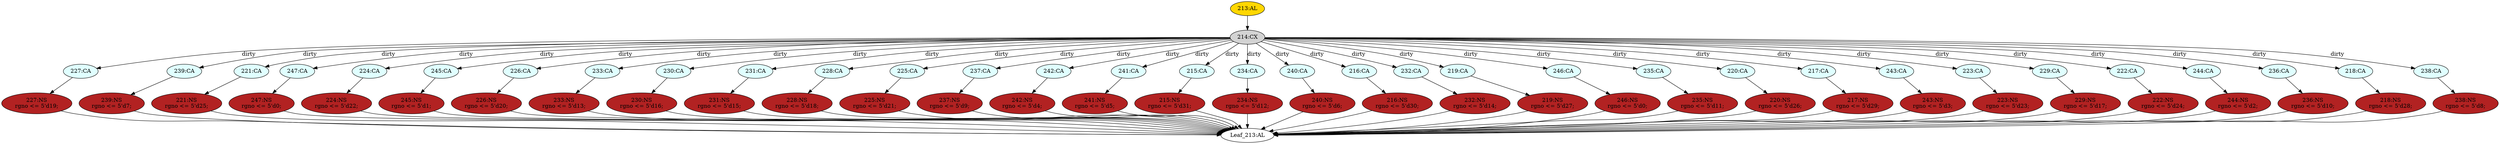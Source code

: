 strict digraph "" {
	node [label="\N"];
	"245:NS"	 [ast="<pyverilog.vparser.ast.NonblockingSubstitution object at 0x7f8ba86ca650>",
		fillcolor=firebrick,
		label="245:NS
rgno <= 5'd1;",
		statements="[<pyverilog.vparser.ast.NonblockingSubstitution object at 0x7f8ba86ca650>]",
		style=filled,
		typ=NonblockingSubstitution];
	"Leaf_213:AL"	 [def_var="['rgno']",
		label="Leaf_213:AL"];
	"245:NS" -> "Leaf_213:AL"	 [cond="[]",
		lineno=None];
	"227:CA"	 [ast="<pyverilog.vparser.ast.Case object at 0x7f8ba86ca6d0>",
		fillcolor=lightcyan,
		label="227:CA",
		statements="[]",
		style=filled,
		typ=Case];
	"227:NS"	 [ast="<pyverilog.vparser.ast.NonblockingSubstitution object at 0x7f8ba86ca850>",
		fillcolor=firebrick,
		label="227:NS
rgno <= 5'd19;",
		statements="[<pyverilog.vparser.ast.NonblockingSubstitution object at 0x7f8ba86ca850>]",
		style=filled,
		typ=NonblockingSubstitution];
	"227:CA" -> "227:NS"	 [cond="[]",
		lineno=None];
	"225:NS"	 [ast="<pyverilog.vparser.ast.NonblockingSubstitution object at 0x7f8ba86cab10>",
		fillcolor=firebrick,
		label="225:NS
rgno <= 5'd21;",
		statements="[<pyverilog.vparser.ast.NonblockingSubstitution object at 0x7f8ba86cab10>]",
		style=filled,
		typ=NonblockingSubstitution];
	"225:NS" -> "Leaf_213:AL"	 [cond="[]",
		lineno=None];
	"229:NS"	 [ast="<pyverilog.vparser.ast.NonblockingSubstitution object at 0x7f8ba86cac50>",
		fillcolor=firebrick,
		label="229:NS
rgno <= 5'd17;",
		statements="[<pyverilog.vparser.ast.NonblockingSubstitution object at 0x7f8ba86cac50>]",
		style=filled,
		typ=NonblockingSubstitution];
	"229:NS" -> "Leaf_213:AL"	 [cond="[]",
		lineno=None];
	"239:CA"	 [ast="<pyverilog.vparser.ast.Case object at 0x7f8ba86cad90>",
		fillcolor=lightcyan,
		label="239:CA",
		statements="[]",
		style=filled,
		typ=Case];
	"239:NS"	 [ast="<pyverilog.vparser.ast.NonblockingSubstitution object at 0x7f8ba86cae10>",
		fillcolor=firebrick,
		label="239:NS
rgno <= 5'd7;",
		statements="[<pyverilog.vparser.ast.NonblockingSubstitution object at 0x7f8ba86cae10>]",
		style=filled,
		typ=NonblockingSubstitution];
	"239:CA" -> "239:NS"	 [cond="[]",
		lineno=None];
	"242:NS"	 [ast="<pyverilog.vparser.ast.NonblockingSubstitution object at 0x7f8ba86caf50>",
		fillcolor=firebrick,
		label="242:NS
rgno <= 5'd4;",
		statements="[<pyverilog.vparser.ast.NonblockingSubstitution object at 0x7f8ba86caf50>]",
		style=filled,
		typ=NonblockingSubstitution];
	"242:NS" -> "Leaf_213:AL"	 [cond="[]",
		lineno=None];
	"221:CA"	 [ast="<pyverilog.vparser.ast.Case object at 0x7f8ba86d70d0>",
		fillcolor=lightcyan,
		label="221:CA",
		statements="[]",
		style=filled,
		typ=Case];
	"221:NS"	 [ast="<pyverilog.vparser.ast.NonblockingSubstitution object at 0x7f8ba86d7150>",
		fillcolor=firebrick,
		label="221:NS
rgno <= 5'd25;",
		statements="[<pyverilog.vparser.ast.NonblockingSubstitution object at 0x7f8ba86d7150>]",
		style=filled,
		typ=NonblockingSubstitution];
	"221:CA" -> "221:NS"	 [cond="[]",
		lineno=None];
	"238:NS"	 [ast="<pyverilog.vparser.ast.NonblockingSubstitution object at 0x7f8ba86d7290>",
		fillcolor=firebrick,
		label="238:NS
rgno <= 5'd8;",
		statements="[<pyverilog.vparser.ast.NonblockingSubstitution object at 0x7f8ba86d7290>]",
		style=filled,
		typ=NonblockingSubstitution];
	"238:NS" -> "Leaf_213:AL"	 [cond="[]",
		lineno=None];
	"232:NS"	 [ast="<pyverilog.vparser.ast.NonblockingSubstitution object at 0x7f8ba86d73d0>",
		fillcolor=firebrick,
		label="232:NS
rgno <= 5'd14;",
		statements="[<pyverilog.vparser.ast.NonblockingSubstitution object at 0x7f8ba86d73d0>]",
		style=filled,
		typ=NonblockingSubstitution];
	"232:NS" -> "Leaf_213:AL"	 [cond="[]",
		lineno=None];
	"247:CA"	 [ast="<pyverilog.vparser.ast.Case object at 0x7f8ba86d7510>",
		fillcolor=lightcyan,
		label="247:CA",
		statements="[]",
		style=filled,
		typ=Case];
	"247:NS"	 [ast="<pyverilog.vparser.ast.NonblockingSubstitution object at 0x7f8ba86d7550>",
		fillcolor=firebrick,
		label="247:NS
rgno <= 5'd0;",
		statements="[<pyverilog.vparser.ast.NonblockingSubstitution object at 0x7f8ba86d7550>]",
		style=filled,
		typ=NonblockingSubstitution];
	"247:CA" -> "247:NS"	 [cond="[]",
		lineno=None];
	"216:NS"	 [ast="<pyverilog.vparser.ast.NonblockingSubstitution object at 0x7f8ba86d7690>",
		fillcolor=firebrick,
		label="216:NS
rgno <= 5'd30;",
		statements="[<pyverilog.vparser.ast.NonblockingSubstitution object at 0x7f8ba86d7690>]",
		style=filled,
		typ=NonblockingSubstitution];
	"216:NS" -> "Leaf_213:AL"	 [cond="[]",
		lineno=None];
	"224:CA"	 [ast="<pyverilog.vparser.ast.Case object at 0x7f8ba86cdf50>",
		fillcolor=lightcyan,
		label="224:CA",
		statements="[]",
		style=filled,
		typ=Case];
	"224:NS"	 [ast="<pyverilog.vparser.ast.NonblockingSubstitution object at 0x7f8ba86cdfd0>",
		fillcolor=firebrick,
		label="224:NS
rgno <= 5'd22;",
		statements="[<pyverilog.vparser.ast.NonblockingSubstitution object at 0x7f8ba86cdfd0>]",
		style=filled,
		typ=NonblockingSubstitution];
	"224:CA" -> "224:NS"	 [cond="[]",
		lineno=None];
	"243:NS"	 [ast="<pyverilog.vparser.ast.NonblockingSubstitution object at 0x7f8ba86d77d0>",
		fillcolor=firebrick,
		label="243:NS
rgno <= 5'd3;",
		statements="[<pyverilog.vparser.ast.NonblockingSubstitution object at 0x7f8ba86d77d0>]",
		style=filled,
		typ=NonblockingSubstitution];
	"243:NS" -> "Leaf_213:AL"	 [cond="[]",
		lineno=None];
	"245:CA"	 [ast="<pyverilog.vparser.ast.Case object at 0x7f8ba8703690>",
		fillcolor=lightcyan,
		label="245:CA",
		statements="[]",
		style=filled,
		typ=Case];
	"245:CA" -> "245:NS"	 [cond="[]",
		lineno=None];
	"220:NS"	 [ast="<pyverilog.vparser.ast.NonblockingSubstitution object at 0x7f8ba86d7a50>",
		fillcolor=firebrick,
		label="220:NS
rgno <= 5'd26;",
		statements="[<pyverilog.vparser.ast.NonblockingSubstitution object at 0x7f8ba86d7a50>]",
		style=filled,
		typ=NonblockingSubstitution];
	"220:NS" -> "Leaf_213:AL"	 [cond="[]",
		lineno=None];
	"226:CA"	 [ast="<pyverilog.vparser.ast.Case object at 0x7f8ba86d7b90>",
		fillcolor=lightcyan,
		label="226:CA",
		statements="[]",
		style=filled,
		typ=Case];
	"226:NS"	 [ast="<pyverilog.vparser.ast.NonblockingSubstitution object at 0x7f8ba86d7c10>",
		fillcolor=firebrick,
		label="226:NS
rgno <= 5'd20;",
		statements="[<pyverilog.vparser.ast.NonblockingSubstitution object at 0x7f8ba86d7c10>]",
		style=filled,
		typ=NonblockingSubstitution];
	"226:CA" -> "226:NS"	 [cond="[]",
		lineno=None];
	"233:CA"	 [ast="<pyverilog.vparser.ast.Case object at 0x7f8ba86d7cd0>",
		fillcolor=lightcyan,
		label="233:CA",
		statements="[]",
		style=filled,
		typ=Case];
	"233:NS"	 [ast="<pyverilog.vparser.ast.NonblockingSubstitution object at 0x7f8ba86d7910>",
		fillcolor=firebrick,
		label="233:NS
rgno <= 5'd13;",
		statements="[<pyverilog.vparser.ast.NonblockingSubstitution object at 0x7f8ba86d7910>]",
		style=filled,
		typ=NonblockingSubstitution];
	"233:CA" -> "233:NS"	 [cond="[]",
		lineno=None];
	"237:NS"	 [ast="<pyverilog.vparser.ast.NonblockingSubstitution object at 0x7f8ba86d7d50>",
		fillcolor=firebrick,
		label="237:NS
rgno <= 5'd9;",
		statements="[<pyverilog.vparser.ast.NonblockingSubstitution object at 0x7f8ba86d7d50>]",
		style=filled,
		typ=NonblockingSubstitution];
	"237:NS" -> "Leaf_213:AL"	 [cond="[]",
		lineno=None];
	"231:NS"	 [ast="<pyverilog.vparser.ast.NonblockingSubstitution object at 0x7f8ba86d7e90>",
		fillcolor=firebrick,
		label="231:NS
rgno <= 5'd15;",
		statements="[<pyverilog.vparser.ast.NonblockingSubstitution object at 0x7f8ba86d7e90>]",
		style=filled,
		typ=NonblockingSubstitution];
	"231:NS" -> "Leaf_213:AL"	 [cond="[]",
		lineno=None];
	"228:NS"	 [ast="<pyverilog.vparser.ast.NonblockingSubstitution object at 0x7f8ba86d7fd0>",
		fillcolor=firebrick,
		label="228:NS
rgno <= 5'd18;",
		statements="[<pyverilog.vparser.ast.NonblockingSubstitution object at 0x7f8ba86d7fd0>]",
		style=filled,
		typ=NonblockingSubstitution];
	"228:NS" -> "Leaf_213:AL"	 [cond="[]",
		lineno=None];
	"213:AL"	 [ast="<pyverilog.vparser.ast.Always object at 0x7f8ba86cd150>",
		clk_sens=True,
		fillcolor=gold,
		label="213:AL",
		sens="['clk_i']",
		statements="[]",
		style=filled,
		typ=Always,
		use_var="['dirty']"];
	"214:CX"	 [ast="<pyverilog.vparser.ast.CasexStatement object at 0x7f8ba86cd250>",
		fillcolor=lightgray,
		label="214:CX",
		statements="[]",
		style=filled,
		typ=CasexStatement];
	"213:AL" -> "214:CX"	 [cond="[]",
		lineno=None];
	"223:NS"	 [ast="<pyverilog.vparser.ast.NonblockingSubstitution object at 0x7f8ba86cddd0>",
		fillcolor=firebrick,
		label="223:NS
rgno <= 5'd23;",
		statements="[<pyverilog.vparser.ast.NonblockingSubstitution object at 0x7f8ba86cddd0>]",
		style=filled,
		typ=NonblockingSubstitution];
	"223:NS" -> "Leaf_213:AL"	 [cond="[]",
		lineno=None];
	"230:CA"	 [ast="<pyverilog.vparser.ast.Case object at 0x7f8ba86fb3d0>",
		fillcolor=lightcyan,
		label="230:CA",
		statements="[]",
		style=filled,
		typ=Case];
	"230:NS"	 [ast="<pyverilog.vparser.ast.NonblockingSubstitution object at 0x7f8ba86fb450>",
		fillcolor=firebrick,
		label="230:NS
rgno <= 5'd16;",
		statements="[<pyverilog.vparser.ast.NonblockingSubstitution object at 0x7f8ba86fb450>]",
		style=filled,
		typ=NonblockingSubstitution];
	"230:CA" -> "230:NS"	 [cond="[]",
		lineno=None];
	"239:NS" -> "Leaf_213:AL"	 [cond="[]",
		lineno=None];
	"247:NS" -> "Leaf_213:AL"	 [cond="[]",
		lineno=None];
	"244:NS"	 [ast="<pyverilog.vparser.ast.NonblockingSubstitution object at 0x7f8ba8703510>",
		fillcolor=firebrick,
		label="244:NS
rgno <= 5'd2;",
		statements="[<pyverilog.vparser.ast.NonblockingSubstitution object at 0x7f8ba8703510>]",
		style=filled,
		typ=NonblockingSubstitution];
	"244:NS" -> "Leaf_213:AL"	 [cond="[]",
		lineno=None];
	"231:CA"	 [ast="<pyverilog.vparser.ast.Case object at 0x7f8ba86fb5d0>",
		fillcolor=lightcyan,
		label="231:CA",
		statements="[]",
		style=filled,
		typ=Case];
	"231:CA" -> "231:NS"	 [cond="[]",
		lineno=None];
	"228:CA"	 [ast="<pyverilog.vparser.ast.Case object at 0x7f8ba86fb250>",
		fillcolor=lightcyan,
		label="228:CA",
		statements="[]",
		style=filled,
		typ=Case];
	"228:CA" -> "228:NS"	 [cond="[]",
		lineno=None];
	"225:CA"	 [ast="<pyverilog.vparser.ast.Case object at 0x7f8ba86fb190>",
		fillcolor=lightcyan,
		label="225:CA",
		statements="[]",
		style=filled,
		typ=Case];
	"225:CA" -> "225:NS"	 [cond="[]",
		lineno=None];
	"237:CA"	 [ast="<pyverilog.vparser.ast.Case object at 0x7f8ba86fbd50>",
		fillcolor=lightcyan,
		label="237:CA",
		statements="[]",
		style=filled,
		typ=Case];
	"237:CA" -> "237:NS"	 [cond="[]",
		lineno=None];
	"242:CA"	 [ast="<pyverilog.vparser.ast.Case object at 0x7f8ba8703310>",
		fillcolor=lightcyan,
		label="242:CA",
		statements="[]",
		style=filled,
		typ=Case];
	"242:CA" -> "242:NS"	 [cond="[]",
		lineno=None];
	"217:NS"	 [ast="<pyverilog.vparser.ast.NonblockingSubstitution object at 0x7f8ba86cd5d0>",
		fillcolor=firebrick,
		label="217:NS
rgno <= 5'd29;",
		statements="[<pyverilog.vparser.ast.NonblockingSubstitution object at 0x7f8ba86cd5d0>]",
		style=filled,
		typ=NonblockingSubstitution];
	"217:NS" -> "Leaf_213:AL"	 [cond="[]",
		lineno=None];
	"241:CA"	 [ast="<pyverilog.vparser.ast.Case object at 0x7f8ba8703110>",
		fillcolor=lightcyan,
		label="241:CA",
		statements="[]",
		style=filled,
		typ=Case];
	"241:NS"	 [ast="<pyverilog.vparser.ast.NonblockingSubstitution object at 0x7f8ba8703190>",
		fillcolor=firebrick,
		label="241:NS
rgno <= 5'd5;",
		statements="[<pyverilog.vparser.ast.NonblockingSubstitution object at 0x7f8ba8703190>]",
		style=filled,
		typ=NonblockingSubstitution];
	"241:CA" -> "241:NS"	 [cond="[]",
		lineno=None];
	"215:CA"	 [ast="<pyverilog.vparser.ast.Case object at 0x7f8ba86cd310>",
		fillcolor=lightcyan,
		label="215:CA",
		statements="[]",
		style=filled,
		typ=Case];
	"215:NS"	 [ast="<pyverilog.vparser.ast.NonblockingSubstitution object at 0x7f8ba86cd390>",
		fillcolor=firebrick,
		label="215:NS
rgno <= 5'd31;",
		statements="[<pyverilog.vparser.ast.NonblockingSubstitution object at 0x7f8ba86cd390>]",
		style=filled,
		typ=NonblockingSubstitution];
	"215:CA" -> "215:NS"	 [cond="[]",
		lineno=None];
	"234:CA"	 [ast="<pyverilog.vparser.ast.Case object at 0x7f8ba86fb750>",
		fillcolor=lightcyan,
		label="234:CA",
		statements="[]",
		style=filled,
		typ=Case];
	"234:NS"	 [ast="<pyverilog.vparser.ast.NonblockingSubstitution object at 0x7f8ba86fb7d0>",
		fillcolor=firebrick,
		label="234:NS
rgno <= 5'd12;",
		statements="[<pyverilog.vparser.ast.NonblockingSubstitution object at 0x7f8ba86fb7d0>]",
		style=filled,
		typ=NonblockingSubstitution];
	"234:CA" -> "234:NS"	 [cond="[]",
		lineno=None];
	"236:NS"	 [ast="<pyverilog.vparser.ast.NonblockingSubstitution object at 0x7f8ba86fbbd0>",
		fillcolor=firebrick,
		label="236:NS
rgno <= 5'd10;",
		statements="[<pyverilog.vparser.ast.NonblockingSubstitution object at 0x7f8ba86fbbd0>]",
		style=filled,
		typ=NonblockingSubstitution];
	"236:NS" -> "Leaf_213:AL"	 [cond="[]",
		lineno=None];
	"240:CA"	 [ast="<pyverilog.vparser.ast.Case object at 0x7f8ba86fbed0>",
		fillcolor=lightcyan,
		label="240:CA",
		statements="[]",
		style=filled,
		typ=Case];
	"240:NS"	 [ast="<pyverilog.vparser.ast.NonblockingSubstitution object at 0x7f8ba86fbf50>",
		fillcolor=firebrick,
		label="240:NS
rgno <= 5'd6;",
		statements="[<pyverilog.vparser.ast.NonblockingSubstitution object at 0x7f8ba86fbf50>]",
		style=filled,
		typ=NonblockingSubstitution];
	"240:CA" -> "240:NS"	 [cond="[]",
		lineno=None];
	"216:CA"	 [ast="<pyverilog.vparser.ast.Case object at 0x7f8ba86cd4d0>",
		fillcolor=lightcyan,
		label="216:CA",
		statements="[]",
		style=filled,
		typ=Case];
	"216:CA" -> "216:NS"	 [cond="[]",
		lineno=None];
	"232:CA"	 [ast="<pyverilog.vparser.ast.Case object at 0x7f8ba86fb690>",
		fillcolor=lightcyan,
		label="232:CA",
		statements="[]",
		style=filled,
		typ=Case];
	"232:CA" -> "232:NS"	 [cond="[]",
		lineno=None];
	"219:CA"	 [ast="<pyverilog.vparser.ast.Case object at 0x7f8ba86cd8d0>",
		fillcolor=lightcyan,
		label="219:CA",
		statements="[]",
		style=filled,
		typ=Case];
	"219:NS"	 [ast="<pyverilog.vparser.ast.NonblockingSubstitution object at 0x7f8ba86cd950>",
		fillcolor=firebrick,
		label="219:NS
rgno <= 5'd27;",
		statements="[<pyverilog.vparser.ast.NonblockingSubstitution object at 0x7f8ba86cd950>]",
		style=filled,
		typ=NonblockingSubstitution];
	"219:CA" -> "219:NS"	 [cond="[]",
		lineno=None];
	"221:NS" -> "Leaf_213:AL"	 [cond="[]",
		lineno=None];
	"246:CA"	 [ast="<pyverilog.vparser.ast.Case object at 0x7f8ba8703750>",
		fillcolor=lightcyan,
		label="246:CA",
		statements="[]",
		style=filled,
		typ=Case];
	"246:NS"	 [ast="<pyverilog.vparser.ast.NonblockingSubstitution object at 0x7f8ba87037d0>",
		fillcolor=firebrick,
		label="246:NS
rgno <= 5'd0;",
		statements="[<pyverilog.vparser.ast.NonblockingSubstitution object at 0x7f8ba87037d0>]",
		style=filled,
		typ=NonblockingSubstitution];
	"246:CA" -> "246:NS"	 [cond="[]",
		lineno=None];
	"234:NS" -> "Leaf_213:AL"	 [cond="[]",
		lineno=None];
	"226:NS" -> "Leaf_213:AL"	 [cond="[]",
		lineno=None];
	"241:NS" -> "Leaf_213:AL"	 [cond="[]",
		lineno=None];
	"233:NS" -> "Leaf_213:AL"	 [cond="[]",
		lineno=None];
	"235:CA"	 [ast="<pyverilog.vparser.ast.Case object at 0x7f8ba86fb950>",
		fillcolor=lightcyan,
		label="235:CA",
		statements="[]",
		style=filled,
		typ=Case];
	"235:NS"	 [ast="<pyverilog.vparser.ast.NonblockingSubstitution object at 0x7f8ba86fb9d0>",
		fillcolor=firebrick,
		label="235:NS
rgno <= 5'd11;",
		statements="[<pyverilog.vparser.ast.NonblockingSubstitution object at 0x7f8ba86fb9d0>]",
		style=filled,
		typ=NonblockingSubstitution];
	"235:CA" -> "235:NS"	 [cond="[]",
		lineno=None];
	"220:CA"	 [ast="<pyverilog.vparser.ast.Case object at 0x7f8ba86cda90>",
		fillcolor=lightcyan,
		label="220:CA",
		statements="[]",
		style=filled,
		typ=Case];
	"220:CA" -> "220:NS"	 [cond="[]",
		lineno=None];
	"224:NS" -> "Leaf_213:AL"	 [cond="[]",
		lineno=None];
	"218:NS"	 [ast="<pyverilog.vparser.ast.NonblockingSubstitution object at 0x7f8ba86cd790>",
		fillcolor=firebrick,
		label="218:NS
rgno <= 5'd28;",
		statements="[<pyverilog.vparser.ast.NonblockingSubstitution object at 0x7f8ba86cd790>]",
		style=filled,
		typ=NonblockingSubstitution];
	"218:NS" -> "Leaf_213:AL"	 [cond="[]",
		lineno=None];
	"222:NS"	 [ast="<pyverilog.vparser.ast.NonblockingSubstitution object at 0x7f8ba86cdbd0>",
		fillcolor=firebrick,
		label="222:NS
rgno <= 5'd24;",
		statements="[<pyverilog.vparser.ast.NonblockingSubstitution object at 0x7f8ba86cdbd0>]",
		style=filled,
		typ=NonblockingSubstitution];
	"222:NS" -> "Leaf_213:AL"	 [cond="[]",
		lineno=None];
	"217:CA"	 [ast="<pyverilog.vparser.ast.Case object at 0x7f8ba86cd550>",
		fillcolor=lightcyan,
		label="217:CA",
		statements="[]",
		style=filled,
		typ=Case];
	"217:CA" -> "217:NS"	 [cond="[]",
		lineno=None];
	"243:CA"	 [ast="<pyverilog.vparser.ast.Case object at 0x7f8ba87033d0>",
		fillcolor=lightcyan,
		label="243:CA",
		statements="[]",
		style=filled,
		typ=Case];
	"243:CA" -> "243:NS"	 [cond="[]",
		lineno=None];
	"230:NS" -> "Leaf_213:AL"	 [cond="[]",
		lineno=None];
	"246:NS" -> "Leaf_213:AL"	 [cond="[]",
		lineno=None];
	"214:CX" -> "227:CA"	 [cond="['dirty']",
		label=dirty,
		lineno=214];
	"214:CX" -> "239:CA"	 [cond="['dirty']",
		label=dirty,
		lineno=214];
	"214:CX" -> "221:CA"	 [cond="['dirty']",
		label=dirty,
		lineno=214];
	"214:CX" -> "247:CA"	 [cond="['dirty']",
		label=dirty,
		lineno=214];
	"214:CX" -> "224:CA"	 [cond="['dirty']",
		label=dirty,
		lineno=214];
	"214:CX" -> "245:CA"	 [cond="['dirty']",
		label=dirty,
		lineno=214];
	"214:CX" -> "226:CA"	 [cond="['dirty']",
		label=dirty,
		lineno=214];
	"214:CX" -> "233:CA"	 [cond="['dirty']",
		label=dirty,
		lineno=214];
	"214:CX" -> "230:CA"	 [cond="['dirty']",
		label=dirty,
		lineno=214];
	"214:CX" -> "231:CA"	 [cond="['dirty']",
		label=dirty,
		lineno=214];
	"214:CX" -> "228:CA"	 [cond="['dirty']",
		label=dirty,
		lineno=214];
	"214:CX" -> "225:CA"	 [cond="['dirty']",
		label=dirty,
		lineno=214];
	"214:CX" -> "237:CA"	 [cond="['dirty']",
		label=dirty,
		lineno=214];
	"214:CX" -> "242:CA"	 [cond="['dirty']",
		label=dirty,
		lineno=214];
	"214:CX" -> "241:CA"	 [cond="['dirty']",
		label=dirty,
		lineno=214];
	"214:CX" -> "215:CA"	 [cond="['dirty']",
		label=dirty,
		lineno=214];
	"214:CX" -> "234:CA"	 [cond="['dirty']",
		label=dirty,
		lineno=214];
	"214:CX" -> "240:CA"	 [cond="['dirty']",
		label=dirty,
		lineno=214];
	"214:CX" -> "216:CA"	 [cond="['dirty']",
		label=dirty,
		lineno=214];
	"214:CX" -> "232:CA"	 [cond="['dirty']",
		label=dirty,
		lineno=214];
	"214:CX" -> "219:CA"	 [cond="['dirty']",
		label=dirty,
		lineno=214];
	"214:CX" -> "246:CA"	 [cond="['dirty']",
		label=dirty,
		lineno=214];
	"214:CX" -> "235:CA"	 [cond="['dirty']",
		label=dirty,
		lineno=214];
	"214:CX" -> "220:CA"	 [cond="['dirty']",
		label=dirty,
		lineno=214];
	"214:CX" -> "217:CA"	 [cond="['dirty']",
		label=dirty,
		lineno=214];
	"214:CX" -> "243:CA"	 [cond="['dirty']",
		label=dirty,
		lineno=214];
	"223:CA"	 [ast="<pyverilog.vparser.ast.Case object at 0x7f8ba86cdd50>",
		fillcolor=lightcyan,
		label="223:CA",
		statements="[]",
		style=filled,
		typ=Case];
	"214:CX" -> "223:CA"	 [cond="['dirty']",
		label=dirty,
		lineno=214];
	"229:CA"	 [ast="<pyverilog.vparser.ast.Case object at 0x7f8ba86fb310>",
		fillcolor=lightcyan,
		label="229:CA",
		statements="[]",
		style=filled,
		typ=Case];
	"214:CX" -> "229:CA"	 [cond="['dirty']",
		label=dirty,
		lineno=214];
	"222:CA"	 [ast="<pyverilog.vparser.ast.Case object at 0x7f8ba86cdb50>",
		fillcolor=lightcyan,
		label="222:CA",
		statements="[]",
		style=filled,
		typ=Case];
	"214:CX" -> "222:CA"	 [cond="['dirty']",
		label=dirty,
		lineno=214];
	"244:CA"	 [ast="<pyverilog.vparser.ast.Case object at 0x7f8ba8703490>",
		fillcolor=lightcyan,
		label="244:CA",
		statements="[]",
		style=filled,
		typ=Case];
	"214:CX" -> "244:CA"	 [cond="['dirty']",
		label=dirty,
		lineno=214];
	"236:CA"	 [ast="<pyverilog.vparser.ast.Case object at 0x7f8ba86fbb50>",
		fillcolor=lightcyan,
		label="236:CA",
		statements="[]",
		style=filled,
		typ=Case];
	"214:CX" -> "236:CA"	 [cond="['dirty']",
		label=dirty,
		lineno=214];
	"218:CA"	 [ast="<pyverilog.vparser.ast.Case object at 0x7f8ba86cd710>",
		fillcolor=lightcyan,
		label="218:CA",
		statements="[]",
		style=filled,
		typ=Case];
	"214:CX" -> "218:CA"	 [cond="['dirty']",
		label=dirty,
		lineno=214];
	"238:CA"	 [ast="<pyverilog.vparser.ast.Case object at 0x7f8ba86fbe10>",
		fillcolor=lightcyan,
		label="238:CA",
		statements="[]",
		style=filled,
		typ=Case];
	"214:CX" -> "238:CA"	 [cond="['dirty']",
		label=dirty,
		lineno=214];
	"240:NS" -> "Leaf_213:AL"	 [cond="[]",
		lineno=None];
	"219:NS" -> "Leaf_213:AL"	 [cond="[]",
		lineno=None];
	"223:CA" -> "223:NS"	 [cond="[]",
		lineno=None];
	"229:CA" -> "229:NS"	 [cond="[]",
		lineno=None];
	"222:CA" -> "222:NS"	 [cond="[]",
		lineno=None];
	"235:NS" -> "Leaf_213:AL"	 [cond="[]",
		lineno=None];
	"244:CA" -> "244:NS"	 [cond="[]",
		lineno=None];
	"215:NS" -> "Leaf_213:AL"	 [cond="[]",
		lineno=None];
	"236:CA" -> "236:NS"	 [cond="[]",
		lineno=None];
	"227:NS" -> "Leaf_213:AL"	 [cond="[]",
		lineno=None];
	"218:CA" -> "218:NS"	 [cond="[]",
		lineno=None];
	"238:CA" -> "238:NS"	 [cond="[]",
		lineno=None];
}
